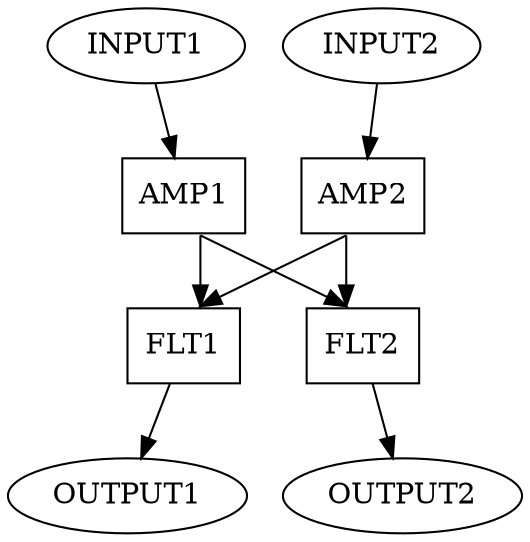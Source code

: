 digraph "TEST-3" {
"TEST-3.AMP1" [shape=box,label="AMP1"];
"TEST-3.AMP2" [shape=box,label="AMP2"];
"TEST-3.FLT1" [shape=box,label="FLT1"];
"TEST-3.FLT2" [shape=box,label="FLT2"];
"TEST-3.port_0" [shape=ellipse,label="INPUT1"];
"TEST-3.port_1" [shape=ellipse,label="INPUT2"];
"TEST-3.port_2" [shape=ellipse,label="OUTPUT1"];
"TEST-3.port_3" [shape=ellipse,label="OUTPUT2"];
"TEST-3.AMP1" -> "TEST-3.FLT1" [sametail="TEST-3.AMP1.from_1",samehead="TEST-3.FLT1.to_0"];
"TEST-3.AMP1" -> "TEST-3.FLT2" [sametail="TEST-3.AMP1.from_1",samehead="TEST-3.FLT2.to_0"];
"TEST-3.AMP2" -> "TEST-3.FLT1" [sametail="TEST-3.AMP2.from_1",samehead="TEST-3.FLT1.to_0"];
"TEST-3.AMP2" -> "TEST-3.FLT2" [sametail="TEST-3.AMP2.from_1",samehead="TEST-3.FLT2.to_0"];
"TEST-3.port_0" -> "TEST-3.AMP1" [sametail="TEST-3.port_0.from_0",samehead="TEST-3.AMP1.to_0"];
"TEST-3.port_1" -> "TEST-3.AMP2" [sametail="TEST-3.port_1.from_1",samehead="TEST-3.AMP2.to_0"];
"TEST-3.FLT1" -> "TEST-3.port_2" [sametail="TEST-3.FLT1.from_1",samehead="TEST-3.port_2.to_2"];
"TEST-3.FLT2" -> "TEST-3.port_3" [sametail="TEST-3.FLT2.from_1",samehead="TEST-3.port_3.to_3"];
}

digraph G {
compound=true;
subgraph cluster0 {
a -> b;
a -> c;
b -> d;
c -> d;
}
subgraph cluster1 {
e -> g;
e -> f;
}
b -> f [lhead=cluster1];
d -> e;
c -> g [ltail=cluster0,
lhead=cluster1];
c -> e [ltail=cluster0];
d -> h;
}

